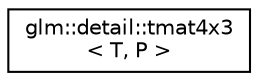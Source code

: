 digraph "Graphical Class Hierarchy"
{
  edge [fontname="Helvetica",fontsize="10",labelfontname="Helvetica",labelfontsize="10"];
  node [fontname="Helvetica",fontsize="10",shape=record];
  rankdir="LR";
  Node0 [label="glm::detail::tmat4x3\l\< T, P \>",height=0.2,width=0.4,color="black", fillcolor="white", style="filled",URL="$structglm_1_1detail_1_1tmat4x3.html"];
}
